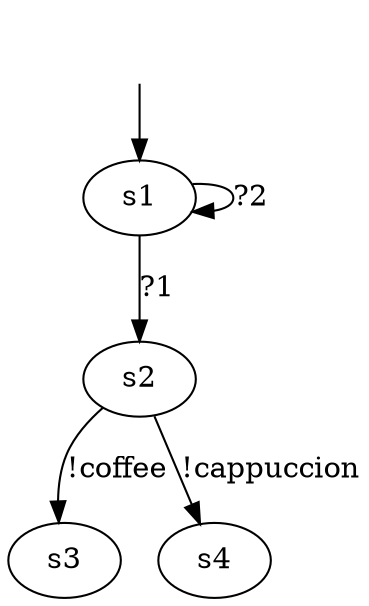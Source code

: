 digraph {
s1 [label=s1];
s2 [label=s2];
s3 [label=s3];
s4 [label=s4];

s1 -> s1  [label="?2"];
s1 -> s2  [label="?1"];
s2 -> s3  [label="!coffee"];
s2 -> s4  [label="!cappuccion"];

__start0 [label="", shape=none];
__start0 -> s1  [label=""];
}
